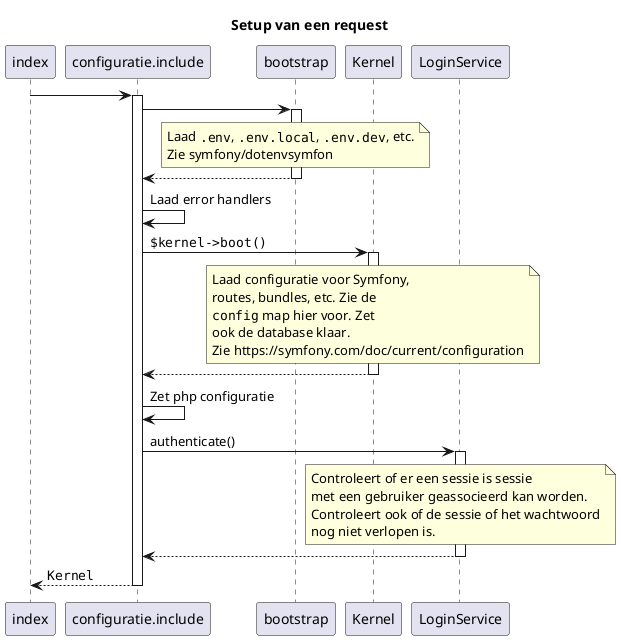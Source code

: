 @startuml
title: Setup van een request
index -> configuratie.include ++
configuratie.include -> bootstrap ++
note over bootstrap
Laad "".env"", "".env.local"", "".env.dev"", etc.
Zie symfony/dotenvsymfon
end note
return
configuratie.include -> configuratie.include : Laad error handlers
configuratie.include -> Kernel ++ : ""$kernel->boot()""
note over Kernel
Laad configuratie voor Symfony,
routes, bundles, etc. Zie de
""config"" map hier voor. Zet
ook de database klaar.
Zie https://symfony.com/doc/current/configuration
end note
return
configuratie.include -> configuratie.include : Zet php configuratie
configuratie.include -> LoginService ++ : authenticate()
note over LoginService
Controleert of er een sessie is sessie
met een gebruiker geassocieerd kan worden.
Controleert ook of de sessie of het wachtwoord
nog niet verlopen is.
end note
return
return ""Kernel""
@enduml
